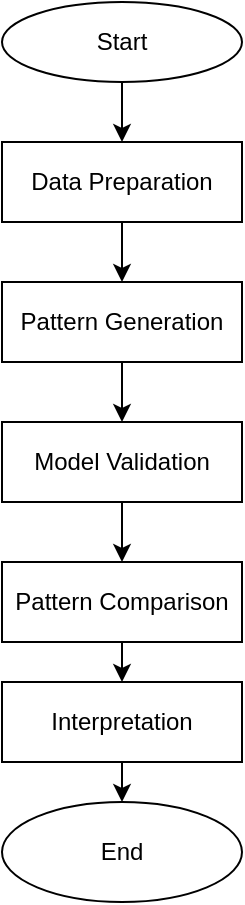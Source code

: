 <mxfile version="20.8.16" type="github">
  <diagram name="Page-1" id="xhuuts8TVEjze7pW-OJ-">
    <mxGraphModel dx="806" dy="463" grid="1" gridSize="10" guides="1" tooltips="1" connect="1" arrows="1" fold="1" page="1" pageScale="1" pageWidth="850" pageHeight="1100" math="0" shadow="0">
      <root>
        <mxCell id="0" />
        <mxCell id="1" parent="0" />
        <mxCell id="XxNmmKZCfI4CqyzSOuhs-1" value="Data Preparation" style="rounded=0;whiteSpace=wrap;html=1;" vertex="1" parent="1">
          <mxGeometry x="280" y="100" width="120" height="40" as="geometry" />
        </mxCell>
        <mxCell id="XxNmmKZCfI4CqyzSOuhs-2" value="Start" style="ellipse;whiteSpace=wrap;html=1;" vertex="1" parent="1">
          <mxGeometry x="280" y="30" width="120" height="40" as="geometry" />
        </mxCell>
        <mxCell id="XxNmmKZCfI4CqyzSOuhs-3" value="Pattern Generation" style="rounded=0;whiteSpace=wrap;html=1;" vertex="1" parent="1">
          <mxGeometry x="280" y="170" width="120" height="40" as="geometry" />
        </mxCell>
        <mxCell id="XxNmmKZCfI4CqyzSOuhs-4" value="Model Validation" style="rounded=0;whiteSpace=wrap;html=1;" vertex="1" parent="1">
          <mxGeometry x="280" y="240" width="120" height="40" as="geometry" />
        </mxCell>
        <mxCell id="XxNmmKZCfI4CqyzSOuhs-5" value="Pattern Comparison" style="rounded=0;whiteSpace=wrap;html=1;" vertex="1" parent="1">
          <mxGeometry x="280" y="310" width="120" height="40" as="geometry" />
        </mxCell>
        <mxCell id="XxNmmKZCfI4CqyzSOuhs-6" value="Interpretation" style="rounded=0;whiteSpace=wrap;html=1;" vertex="1" parent="1">
          <mxGeometry x="280" y="370" width="120" height="40" as="geometry" />
        </mxCell>
        <mxCell id="XxNmmKZCfI4CqyzSOuhs-9" value="End" style="ellipse;whiteSpace=wrap;html=1;" vertex="1" parent="1">
          <mxGeometry x="280" y="430" width="120" height="50" as="geometry" />
        </mxCell>
        <mxCell id="XxNmmKZCfI4CqyzSOuhs-10" value="" style="endArrow=classic;html=1;rounded=0;entryX=0.5;entryY=0;entryDx=0;entryDy=0;" edge="1" parent="1" target="XxNmmKZCfI4CqyzSOuhs-1">
          <mxGeometry width="50" height="50" relative="1" as="geometry">
            <mxPoint x="340" y="70" as="sourcePoint" />
            <mxPoint x="390" y="20" as="targetPoint" />
          </mxGeometry>
        </mxCell>
        <mxCell id="XxNmmKZCfI4CqyzSOuhs-11" value="" style="endArrow=classic;html=1;rounded=0;exitX=0.5;exitY=1;exitDx=0;exitDy=0;entryX=0.5;entryY=0;entryDx=0;entryDy=0;" edge="1" parent="1" source="XxNmmKZCfI4CqyzSOuhs-1" target="XxNmmKZCfI4CqyzSOuhs-3">
          <mxGeometry width="50" height="50" relative="1" as="geometry">
            <mxPoint x="340" y="150" as="sourcePoint" />
            <mxPoint x="390" y="100" as="targetPoint" />
          </mxGeometry>
        </mxCell>
        <mxCell id="XxNmmKZCfI4CqyzSOuhs-12" value="" style="endArrow=classic;html=1;rounded=0;entryX=0.5;entryY=0;entryDx=0;entryDy=0;" edge="1" parent="1" target="XxNmmKZCfI4CqyzSOuhs-4">
          <mxGeometry width="50" height="50" relative="1" as="geometry">
            <mxPoint x="340" y="210" as="sourcePoint" />
            <mxPoint x="390" y="160" as="targetPoint" />
          </mxGeometry>
        </mxCell>
        <mxCell id="XxNmmKZCfI4CqyzSOuhs-13" value="" style="endArrow=classic;html=1;rounded=0;entryX=0.5;entryY=0;entryDx=0;entryDy=0;" edge="1" parent="1" target="XxNmmKZCfI4CqyzSOuhs-5">
          <mxGeometry width="50" height="50" relative="1" as="geometry">
            <mxPoint x="340" y="280" as="sourcePoint" />
            <mxPoint x="390" y="230" as="targetPoint" />
          </mxGeometry>
        </mxCell>
        <mxCell id="XxNmmKZCfI4CqyzSOuhs-14" value="" style="endArrow=classic;html=1;rounded=0;entryX=0.5;entryY=0;entryDx=0;entryDy=0;exitX=0.5;exitY=1;exitDx=0;exitDy=0;" edge="1" parent="1" source="XxNmmKZCfI4CqyzSOuhs-5" target="XxNmmKZCfI4CqyzSOuhs-6">
          <mxGeometry width="50" height="50" relative="1" as="geometry">
            <mxPoint x="330" y="360" as="sourcePoint" />
            <mxPoint x="380" y="310" as="targetPoint" />
          </mxGeometry>
        </mxCell>
        <mxCell id="XxNmmKZCfI4CqyzSOuhs-15" value="" style="endArrow=classic;html=1;rounded=0;entryX=0.5;entryY=0;entryDx=0;entryDy=0;exitX=0.5;exitY=1;exitDx=0;exitDy=0;exitPerimeter=0;" edge="1" parent="1" source="XxNmmKZCfI4CqyzSOuhs-6">
          <mxGeometry width="50" height="50" relative="1" as="geometry">
            <mxPoint x="340" y="420" as="sourcePoint" />
            <mxPoint x="340" y="430" as="targetPoint" />
          </mxGeometry>
        </mxCell>
      </root>
    </mxGraphModel>
  </diagram>
</mxfile>
